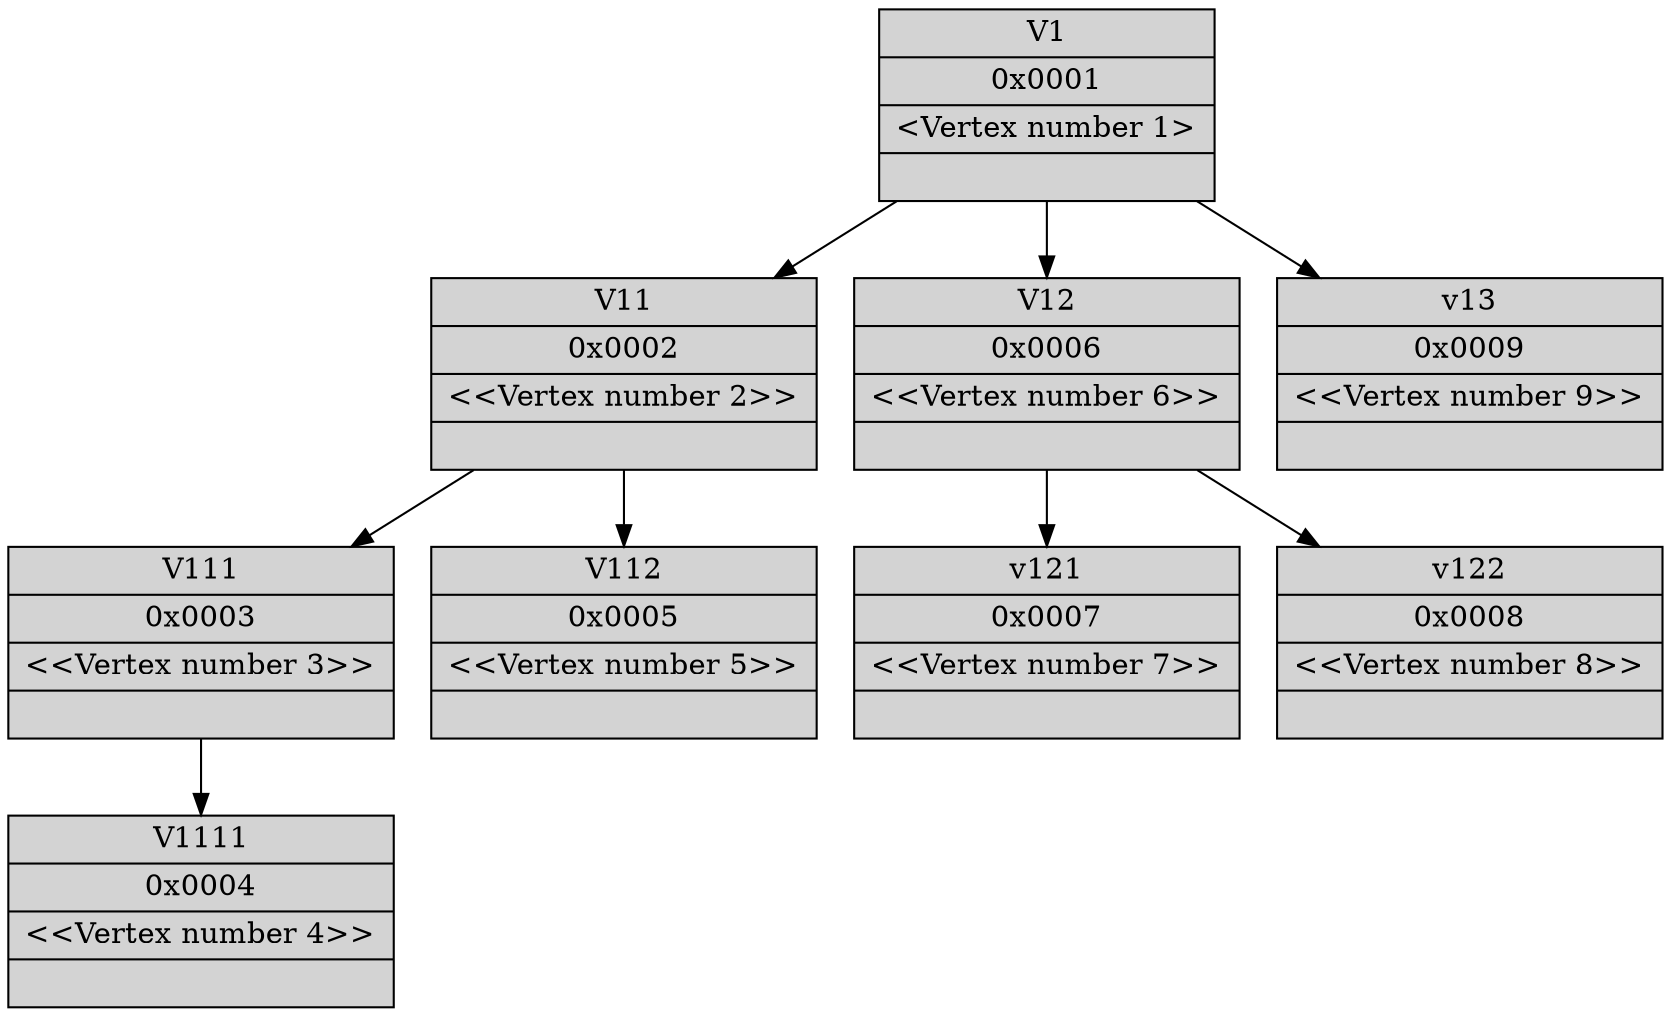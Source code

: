 digraph {
    V1_0x0001 [shape=record,style=filled,fillcolor=lightgrey,label="{ V1| 0x0001| &lt;Vertex&nbsp;number&nbsp;1&gt;| }"];
    V11_0x0002 [shape=record,style=filled,fillcolor=lightgrey,label="{ V11| 0x0002| &lt;&lt;Vertex&nbsp;number&nbsp;2&gt;&gt;| }"];
    V1_0x0001 -> V11_0x0002 [style="solid",color=black,weight=100,constraint=true];
    V111_0x0003 [shape=record,style=filled,fillcolor=lightgrey,label="{ V111| 0x0003| &lt;&lt;Vertex&nbsp;number&nbsp;3&gt;&gt;| }"];
    V11_0x0002 -> V111_0x0003 [style="solid",color=black,weight=100,constraint=true];
    V1111_0x0004 [shape=record,style=filled,fillcolor=lightgrey,label="{ V1111| 0x0004| &lt;&lt;Vertex&nbsp;number&nbsp;4&gt;&gt;| }"];
    V111_0x0003 -> V1111_0x0004 [style="solid",color=black,weight=100,constraint=true];
    V112_0x0005 [shape=record,style=filled,fillcolor=lightgrey,label="{ V112| 0x0005| &lt;&lt;Vertex&nbsp;number&nbsp;5&gt;&gt;| }"];
    V11_0x0002 -> V112_0x0005 [style="solid",color=black,weight=100,constraint=true];
    V12_0x0006 [shape=record,style=filled,fillcolor=lightgrey,label="{ V12| 0x0006| &lt;&lt;Vertex&nbsp;number&nbsp;6&gt;&gt;| }"];
    V1_0x0001 -> V12_0x0006 [style="solid",color=black,weight=100,constraint=true];
    v121_0x0007 [shape=record,style=filled,fillcolor=lightgrey,label="{ v121| 0x0007| &lt;&lt;Vertex&nbsp;number&nbsp;7&gt;&gt;| }"];
    V12_0x0006 -> v121_0x0007 [style="solid",color=black,weight=100,constraint=true];
    v122_0x0008 [shape=record,style=filled,fillcolor=lightgrey,label="{ v122| 0x0008| &lt;&lt;Vertex&nbsp;number&nbsp;8&gt;&gt;| }"];
    V12_0x0006 -> v122_0x0008 [style="solid",color=black,weight=100,constraint=true];
    v13_0x0009 [shape=record,style=filled,fillcolor=lightgrey,label="{ v13| 0x0009| &lt;&lt;Vertex&nbsp;number&nbsp;9&gt;&gt;| }"];
    V1_0x0001 -> v13_0x0009 [style="solid",color=black,weight=100,constraint=true];
}
